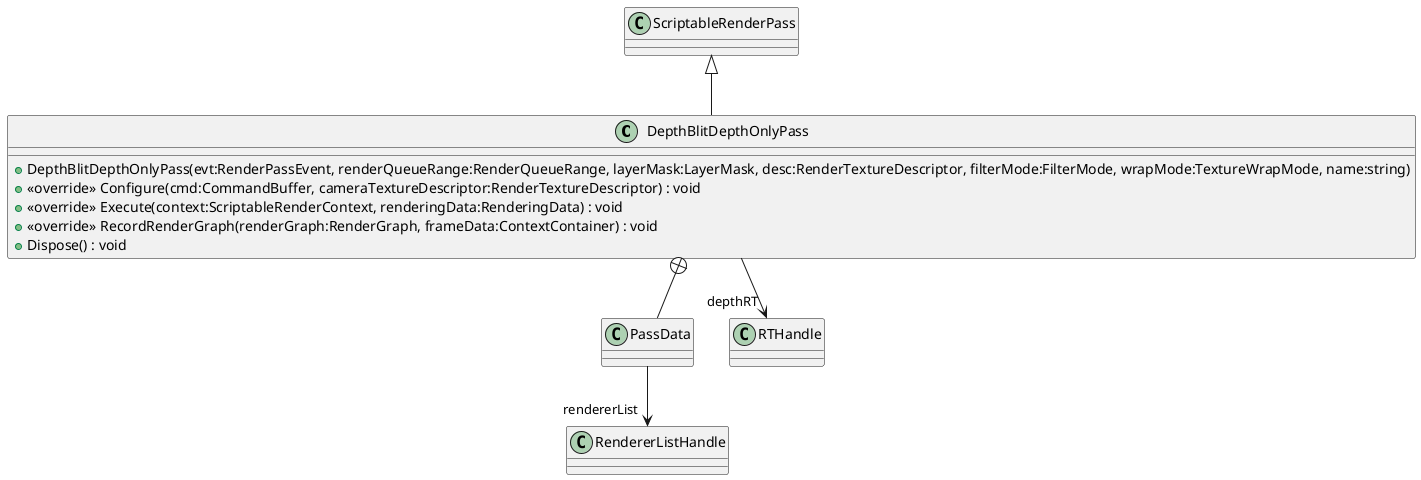 @startuml
class DepthBlitDepthOnlyPass {
    + DepthBlitDepthOnlyPass(evt:RenderPassEvent, renderQueueRange:RenderQueueRange, layerMask:LayerMask, desc:RenderTextureDescriptor, filterMode:FilterMode, wrapMode:TextureWrapMode, name:string)
    + <<override>> Configure(cmd:CommandBuffer, cameraTextureDescriptor:RenderTextureDescriptor) : void
    + <<override>> Execute(context:ScriptableRenderContext, renderingData:RenderingData) : void
    + <<override>> RecordRenderGraph(renderGraph:RenderGraph, frameData:ContextContainer) : void
    + Dispose() : void
}
class PassData {
}
ScriptableRenderPass <|-- DepthBlitDepthOnlyPass
DepthBlitDepthOnlyPass --> "depthRT" RTHandle
DepthBlitDepthOnlyPass +-- PassData
PassData --> "rendererList" RendererListHandle
@enduml
